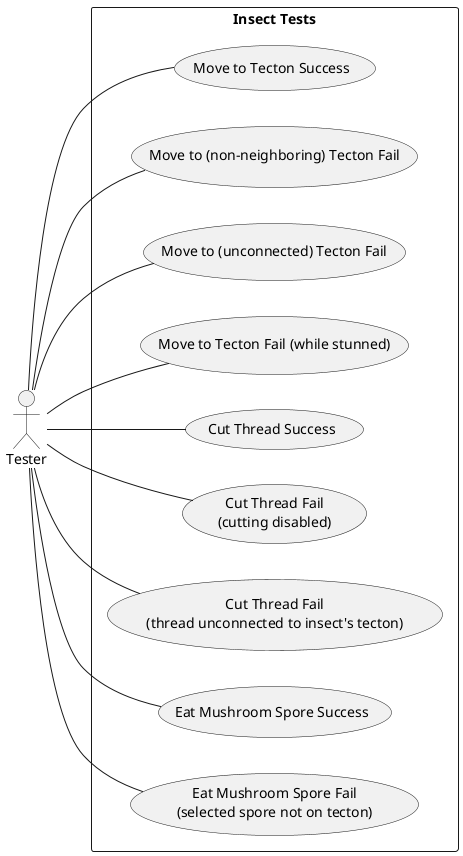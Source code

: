 @startuml insectTestCases
left to right direction

actor "Tester" as t

rectangle "Insect Tests" {
    usecase "Move to Tecton Success" as test1
	usecase "Move to (non-neighboring) Tecton Fail" as test2
	usecase "Move to (unconnected) Tecton Fail" as test3
	usecase "Move to Tecton Fail (while stunned)" as test4

	usecase "Cut Thread Success" as test5
	usecase "Cut Thread Fail\n(cutting disabled)" as test6
	usecase "Cut Thread Fail\n(thread unconnected to insect's tecton)" as test7

	usecase "Eat Mushroom Spore Success" as test8
	usecase "Eat Mushroom Spore Fail\n(selected spore not on tecton)" as test9
}

t -- test1
t -- test2
t -- test3
t -- test4
t -- test5
t -- test6
t -- test7
t -- test8
t -- test9

@enduml
